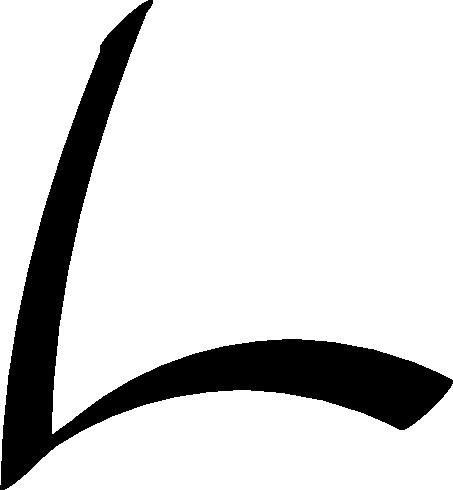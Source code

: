 unitsize(5);
pen slanty = makepen(scale(5)*slant(1.0)*xscale(0.333)*circle((0,0),2.5));
path lish = (55,-52){S+SW}..{S}(50,-74){NE}..{E}(62,-69)..(70,-71);
draw(scale(2)*lish, slanty);

